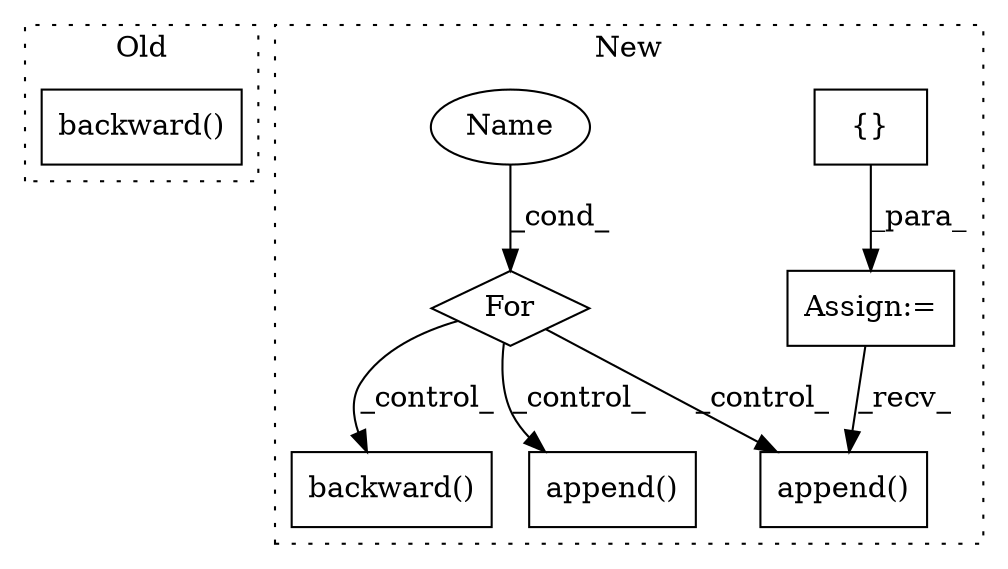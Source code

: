 digraph G {
subgraph cluster0 {
1 [label="backward()" a="75" s="4566" l="18" shape="box"];
label = "Old";
style="dotted";
}
subgraph cluster1 {
2 [label="append()" a="75" s="5676,5727" l="15,1" shape="box"];
3 [label="{}" a="59" s="3778,3778" l="2,1" shape="box"];
4 [label="Assign:=" a="68" s="3775" l="3" shape="box"];
5 [label="For" a="107" s="3977,4031" l="4,10" shape="diamond"];
6 [label="Name" a="87" s="3981" l="1" shape="ellipse"];
7 [label="backward()" a="75" s="4764" l="76" shape="box"];
8 [label="append()" a="75" s="5805,5824" l="15,1" shape="box"];
label = "New";
style="dotted";
}
3 -> 4 [label="_para_"];
4 -> 2 [label="_recv_"];
5 -> 2 [label="_control_"];
5 -> 8 [label="_control_"];
5 -> 7 [label="_control_"];
6 -> 5 [label="_cond_"];
}